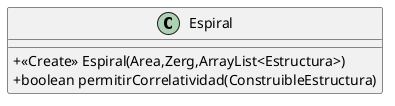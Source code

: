 @startuml
skinparam classAttributeIconSize 0
class Espiral {
+ <<Create>> Espiral(Area,Zerg,ArrayList<Estructura>)
+ boolean permitirCorrelatividad(ConstruibleEstructura)
}
@enduml
